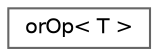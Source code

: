 digraph "Graphical Class Hierarchy"
{
 // LATEX_PDF_SIZE
  bgcolor="transparent";
  edge [fontname=Helvetica,fontsize=10,labelfontname=Helvetica,labelfontsize=10];
  node [fontname=Helvetica,fontsize=10,shape=box,height=0.2,width=0.4];
  rankdir="LR";
  Node0 [id="Node000000",label="orOp\< T \>",height=0.2,width=0.4,color="grey40", fillcolor="white", style="filled",URL="$structFoam_1_1orOp.html",tooltip=" "];
}
